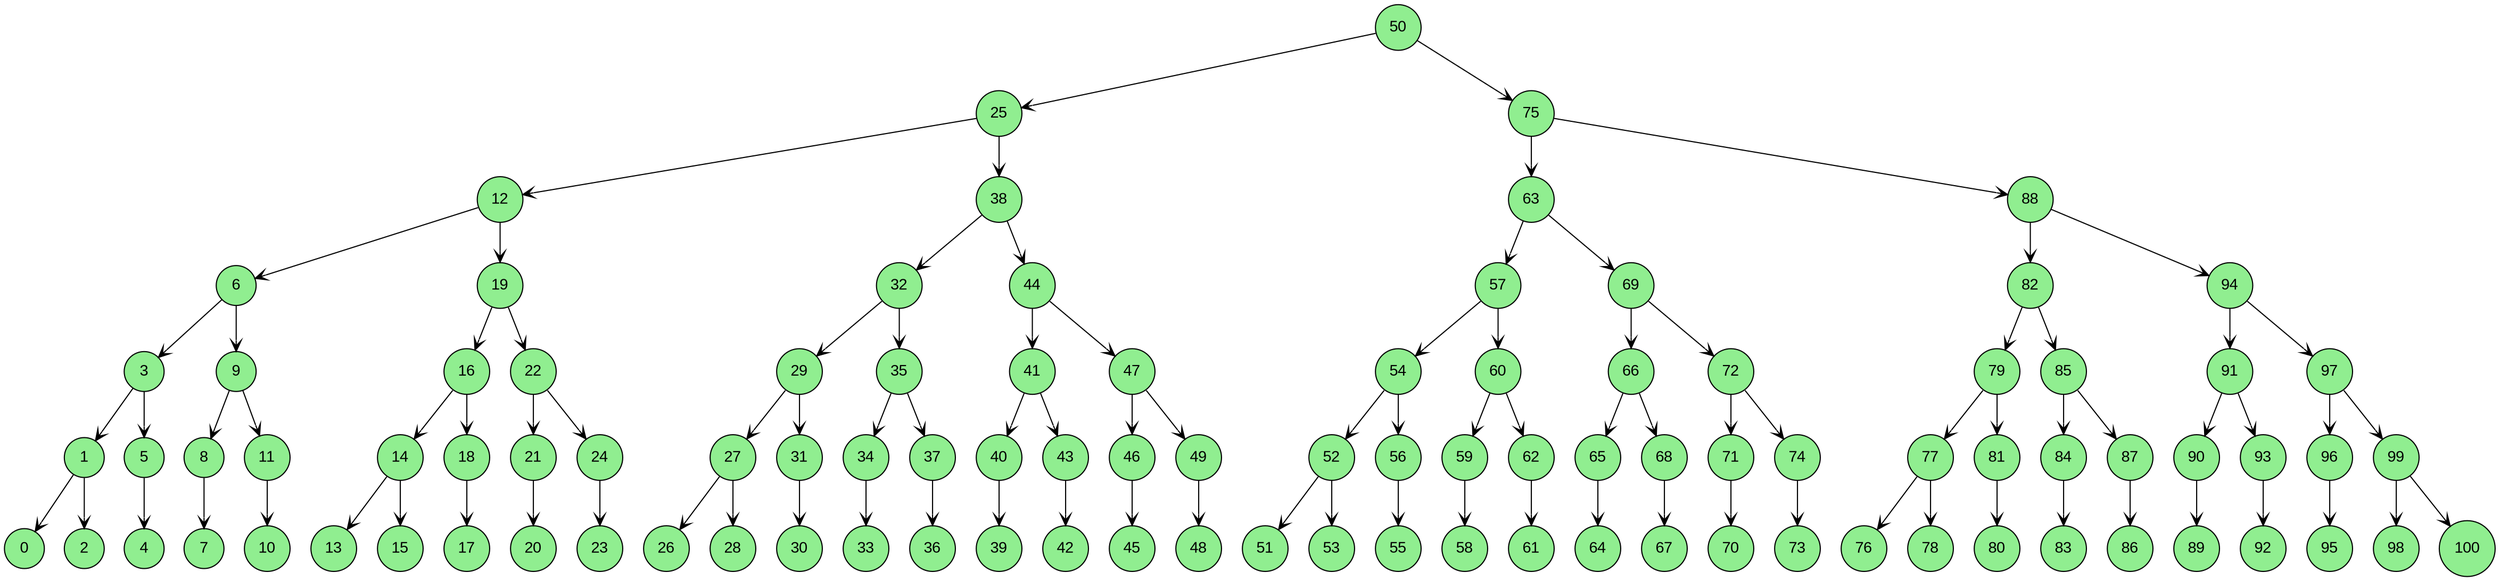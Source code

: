 digraph BinaryTree {
    node [shape=circle, style=filled, fillcolor=lightgreen, fontname="Arial"];
    edge [arrowhead=vee, color=lightbrown];
    node50 [label="50"];
    node25 [label="25"];
    node50 -> node25;
    node12 [label="12"];
    node25 -> node12;
    node6 [label="6"];
    node12 -> node6;
    node3 [label="3"];
    node6 -> node3;
    node1 [label="1"];
    node3 -> node1;
    node0 [label="0"];
    node1 -> node0;
    node2 [label="2"];
    node1 -> node2;
    node5 [label="5"];
    node3 -> node5;
    node4 [label="4"];
    node5 -> node4;
    node9 [label="9"];
    node6 -> node9;
    node8 [label="8"];
    node9 -> node8;
    node7 [label="7"];
    node8 -> node7;
    node11 [label="11"];
    node9 -> node11;
    node10 [label="10"];
    node11 -> node10;
    node19 [label="19"];
    node12 -> node19;
    node16 [label="16"];
    node19 -> node16;
    node14 [label="14"];
    node16 -> node14;
    node13 [label="13"];
    node14 -> node13;
    node15 [label="15"];
    node14 -> node15;
    node18 [label="18"];
    node16 -> node18;
    node17 [label="17"];
    node18 -> node17;
    node22 [label="22"];
    node19 -> node22;
    node21 [label="21"];
    node22 -> node21;
    node20 [label="20"];
    node21 -> node20;
    node24 [label="24"];
    node22 -> node24;
    node23 [label="23"];
    node24 -> node23;
    node38 [label="38"];
    node25 -> node38;
    node32 [label="32"];
    node38 -> node32;
    node29 [label="29"];
    node32 -> node29;
    node27 [label="27"];
    node29 -> node27;
    node26 [label="26"];
    node27 -> node26;
    node28 [label="28"];
    node27 -> node28;
    node31 [label="31"];
    node29 -> node31;
    node30 [label="30"];
    node31 -> node30;
    node35 [label="35"];
    node32 -> node35;
    node34 [label="34"];
    node35 -> node34;
    node33 [label="33"];
    node34 -> node33;
    node37 [label="37"];
    node35 -> node37;
    node36 [label="36"];
    node37 -> node36;
    node44 [label="44"];
    node38 -> node44;
    node41 [label="41"];
    node44 -> node41;
    node40 [label="40"];
    node41 -> node40;
    node39 [label="39"];
    node40 -> node39;
    node43 [label="43"];
    node41 -> node43;
    node42 [label="42"];
    node43 -> node42;
    node47 [label="47"];
    node44 -> node47;
    node46 [label="46"];
    node47 -> node46;
    node45 [label="45"];
    node46 -> node45;
    node49 [label="49"];
    node47 -> node49;
    node48 [label="48"];
    node49 -> node48;
    node75 [label="75"];
    node50 -> node75;
    node63 [label="63"];
    node75 -> node63;
    node57 [label="57"];
    node63 -> node57;
    node54 [label="54"];
    node57 -> node54;
    node52 [label="52"];
    node54 -> node52;
    node51 [label="51"];
    node52 -> node51;
    node53 [label="53"];
    node52 -> node53;
    node56 [label="56"];
    node54 -> node56;
    node55 [label="55"];
    node56 -> node55;
    node60 [label="60"];
    node57 -> node60;
    node59 [label="59"];
    node60 -> node59;
    node58 [label="58"];
    node59 -> node58;
    node62 [label="62"];
    node60 -> node62;
    node61 [label="61"];
    node62 -> node61;
    node69 [label="69"];
    node63 -> node69;
    node66 [label="66"];
    node69 -> node66;
    node65 [label="65"];
    node66 -> node65;
    node64 [label="64"];
    node65 -> node64;
    node68 [label="68"];
    node66 -> node68;
    node67 [label="67"];
    node68 -> node67;
    node72 [label="72"];
    node69 -> node72;
    node71 [label="71"];
    node72 -> node71;
    node70 [label="70"];
    node71 -> node70;
    node74 [label="74"];
    node72 -> node74;
    node73 [label="73"];
    node74 -> node73;
    node88 [label="88"];
    node75 -> node88;
    node82 [label="82"];
    node88 -> node82;
    node79 [label="79"];
    node82 -> node79;
    node77 [label="77"];
    node79 -> node77;
    node76 [label="76"];
    node77 -> node76;
    node78 [label="78"];
    node77 -> node78;
    node81 [label="81"];
    node79 -> node81;
    node80 [label="80"];
    node81 -> node80;
    node85 [label="85"];
    node82 -> node85;
    node84 [label="84"];
    node85 -> node84;
    node83 [label="83"];
    node84 -> node83;
    node87 [label="87"];
    node85 -> node87;
    node86 [label="86"];
    node87 -> node86;
    node94 [label="94"];
    node88 -> node94;
    node91 [label="91"];
    node94 -> node91;
    node90 [label="90"];
    node91 -> node90;
    node89 [label="89"];
    node90 -> node89;
    node93 [label="93"];
    node91 -> node93;
    node92 [label="92"];
    node93 -> node92;
    node97 [label="97"];
    node94 -> node97;
    node96 [label="96"];
    node97 -> node96;
    node95 [label="95"];
    node96 -> node95;
    node99 [label="99"];
    node97 -> node99;
    node98 [label="98"];
    node99 -> node98;
    node100 [label="100"];
    node99 -> node100;
}
